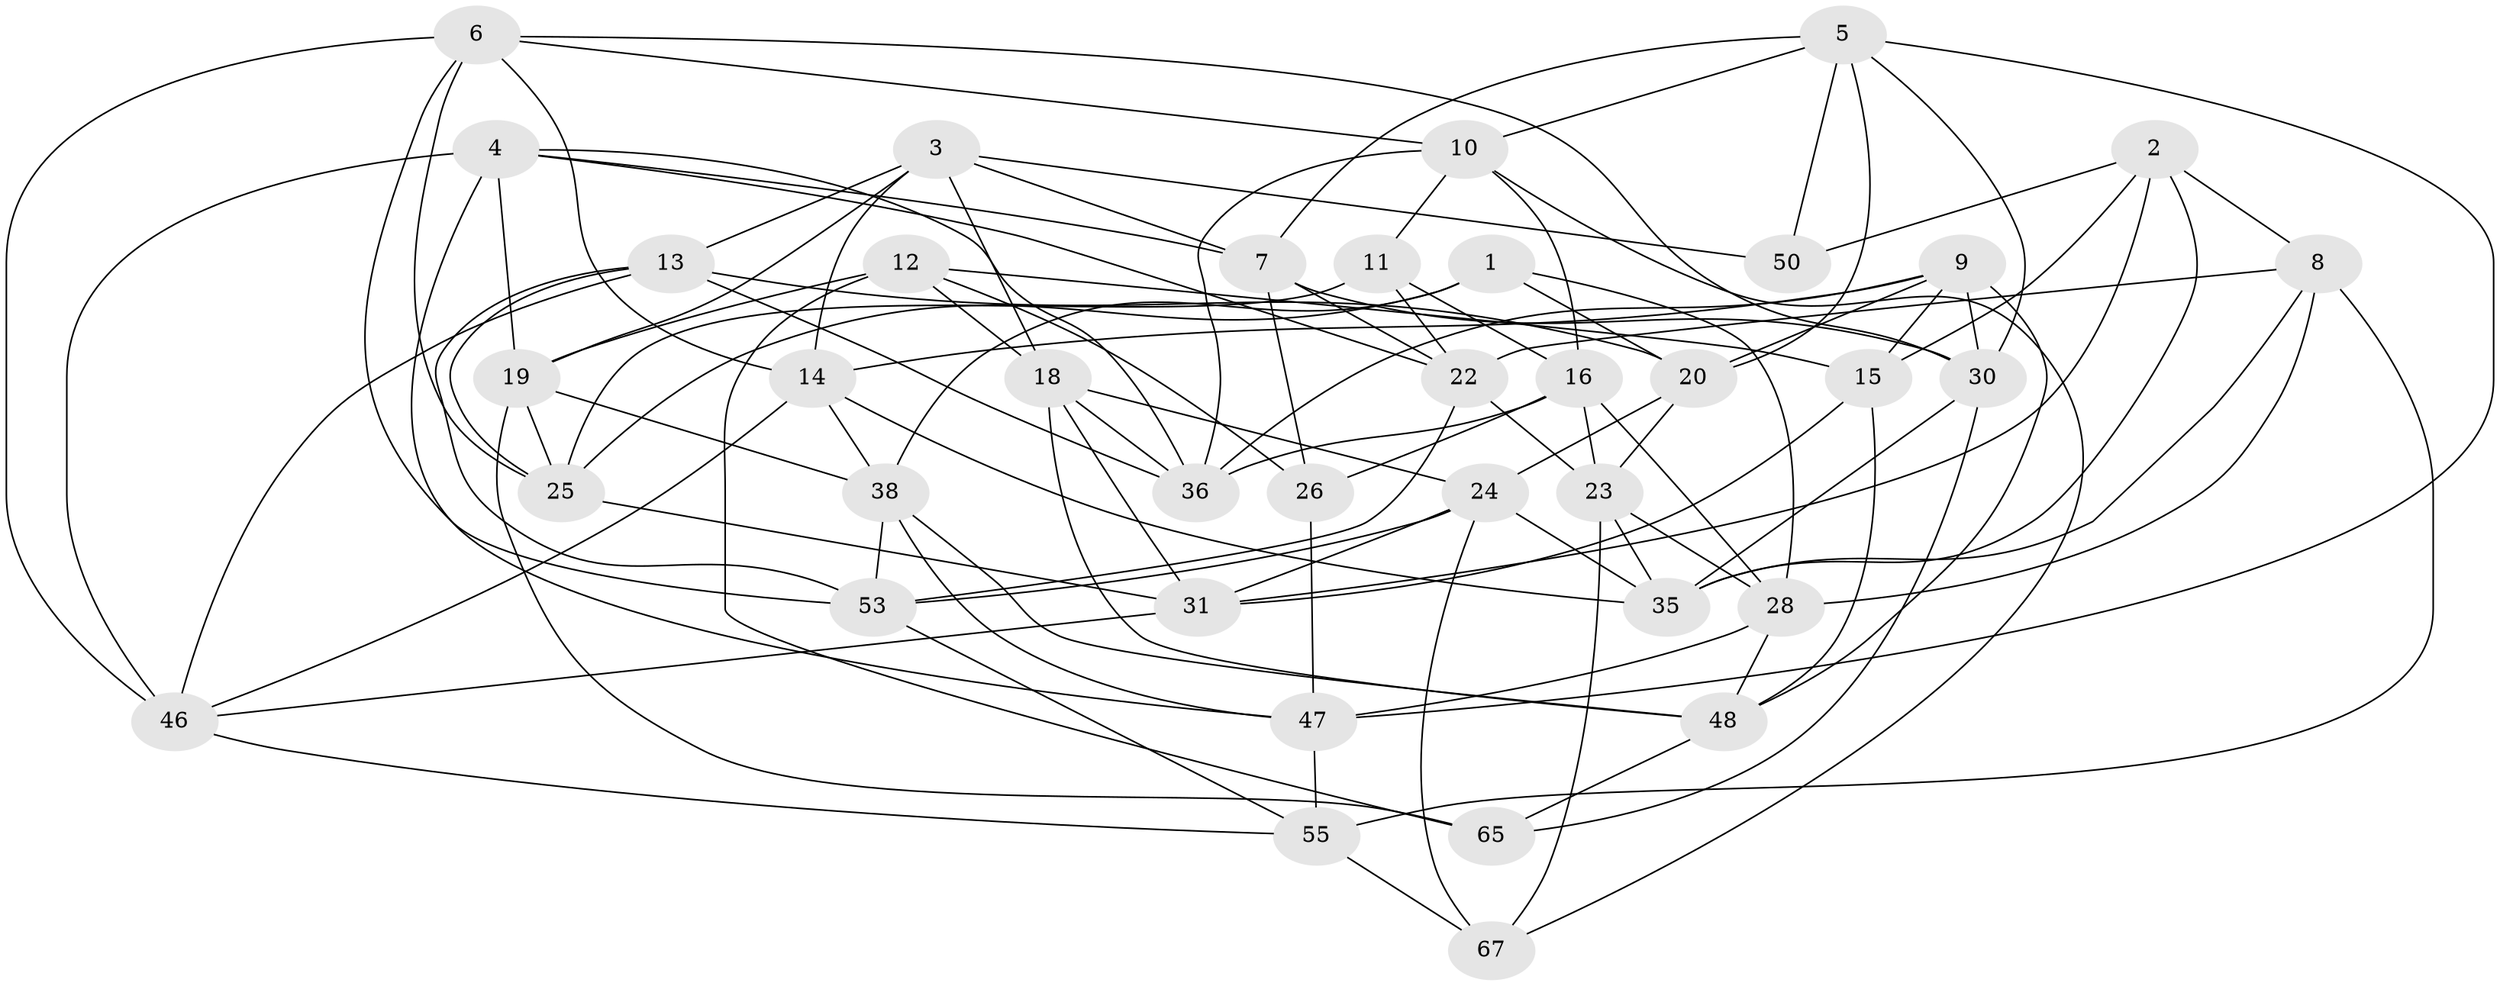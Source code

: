 // Generated by graph-tools (version 1.1) at 2025/52/02/27/25 19:52:35]
// undirected, 38 vertices, 105 edges
graph export_dot {
graph [start="1"]
  node [color=gray90,style=filled];
  1;
  2 [super="+21"];
  3 [super="+40"];
  4 [super="+17"];
  5 [super="+42"];
  6 [super="+62"];
  7 [super="+45"];
  8 [super="+44"];
  9 [super="+61"];
  10 [super="+37"];
  11;
  12 [super="+39"];
  13 [super="+34"];
  14 [super="+64"];
  15 [super="+29"];
  16 [super="+51"];
  18 [super="+27"];
  19 [super="+49"];
  20 [super="+32"];
  22 [super="+63"];
  23 [super="+69"];
  24 [super="+52"];
  25 [super="+41"];
  26;
  28 [super="+56"];
  30 [super="+33"];
  31 [super="+70"];
  35 [super="+59"];
  36 [super="+66"];
  38 [super="+43"];
  46 [super="+54"];
  47 [super="+60"];
  48 [super="+68"];
  50;
  53 [super="+58"];
  55 [super="+57"];
  65;
  67;
  1 -- 38;
  1 -- 20;
  1 -- 28;
  1 -- 25;
  2 -- 35;
  2 -- 50 [weight=2];
  2 -- 8;
  2 -- 31;
  2 -- 15;
  3 -- 50;
  3 -- 13;
  3 -- 18;
  3 -- 19;
  3 -- 14;
  3 -- 7;
  4 -- 47;
  4 -- 19;
  4 -- 22;
  4 -- 46;
  4 -- 36;
  4 -- 7;
  5 -- 50;
  5 -- 30;
  5 -- 10;
  5 -- 20;
  5 -- 7;
  5 -- 47;
  6 -- 53;
  6 -- 25;
  6 -- 14;
  6 -- 46;
  6 -- 10;
  6 -- 30;
  7 -- 26;
  7 -- 22;
  7 -- 30;
  8 -- 22;
  8 -- 35;
  8 -- 55 [weight=2];
  8 -- 28;
  9 -- 36;
  9 -- 20;
  9 -- 48;
  9 -- 14;
  9 -- 30;
  9 -- 15;
  10 -- 67;
  10 -- 36;
  10 -- 16;
  10 -- 11;
  11 -- 22;
  11 -- 25;
  11 -- 16;
  12 -- 26;
  12 -- 15 [weight=2];
  12 -- 19;
  12 -- 65;
  12 -- 18;
  13 -- 46;
  13 -- 25;
  13 -- 20;
  13 -- 36;
  13 -- 53;
  14 -- 46;
  14 -- 38;
  14 -- 35;
  15 -- 48;
  15 -- 31;
  16 -- 26;
  16 -- 28;
  16 -- 23;
  16 -- 36;
  18 -- 24;
  18 -- 31;
  18 -- 48;
  18 -- 36;
  19 -- 38;
  19 -- 65;
  19 -- 25;
  20 -- 24;
  20 -- 23;
  22 -- 23;
  22 -- 53;
  23 -- 28;
  23 -- 67;
  23 -- 35;
  24 -- 31;
  24 -- 67;
  24 -- 53;
  24 -- 35;
  25 -- 31;
  26 -- 47;
  28 -- 48;
  28 -- 47;
  30 -- 65;
  30 -- 35;
  31 -- 46;
  38 -- 48;
  38 -- 47;
  38 -- 53;
  46 -- 55;
  47 -- 55;
  48 -- 65;
  53 -- 55;
  55 -- 67;
}

